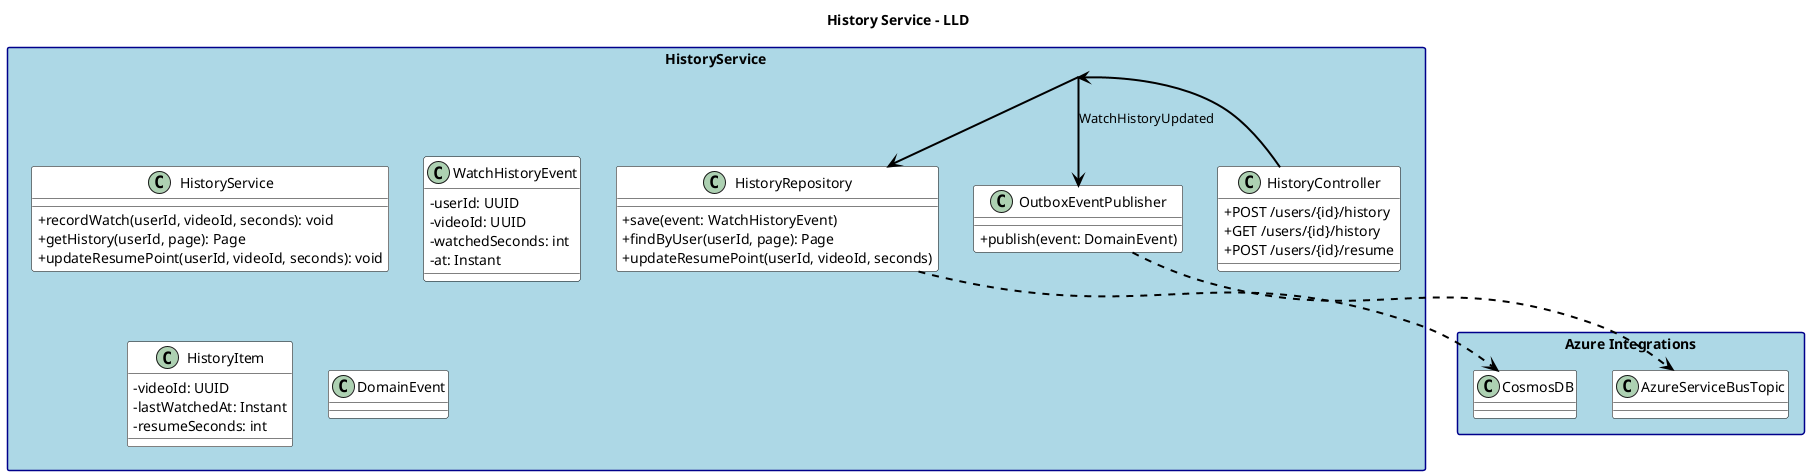 @startuml
title History Service - LLD

skinparam shadowing false
skinparam packageStyle rectangle
skinparam classAttributeIconSize 0
skinparam fontName "Helvetica"
skinparam titleFontName "Helvetica"
skinparam legendFontName "Helvetica"
skinparam noteFontName "Helvetica"
skinparam backgroundColor white
skinparam packageBackgroundColor lightblue
skinparam packageBorderColor darkblue
skinparam classBackgroundColor white
skinparam classBorderColor black
skinparam interfaceBackgroundColor lightgreen
skinparam interfaceBorderColor black
skinparam enumBackgroundColor lightyellow
skinparam enumBorderColor black
skinparam arrowColor black
skinparam arrowThickness 2


package "HistoryService" {
class HistoryController {
+POST /users/{id}/history
+GET /users/{id}/history
+POST /users/{id}/resume
}

class HistoryService {
+recordWatch(userId, videoId, seconds): void
+getHistory(userId, page): Page
+updateResumePoint(userId, videoId, seconds): void
}

class HistoryRepository {
+save(event: WatchHistoryEvent)
+findByUser(userId, page): Page
+updateResumePoint(userId, videoId, seconds)
}

class WatchHistoryEvent {
-userId: UUID
-videoId: UUID
-watchedSeconds: int
-at: Instant
}

class HistoryItem {
-videoId: UUID
-lastWatchedAt: Instant
-resumeSeconds: int
}

class OutboxEventPublisher {
+publish(event: DomainEvent)
}
class DomainEvent {}
}

package "Azure Integrations" {
class CosmosDB
class AzureServiceBusTopic
}

HistoryController --> HistoryService
HistoryService --> HistoryRepository
HistoryService --> OutboxEventPublisher : "WatchHistoryUpdated"
HistoryRepository ..> CosmosDB
OutboxEventPublisher ..> AzureServiceBusTopic

@enduml
